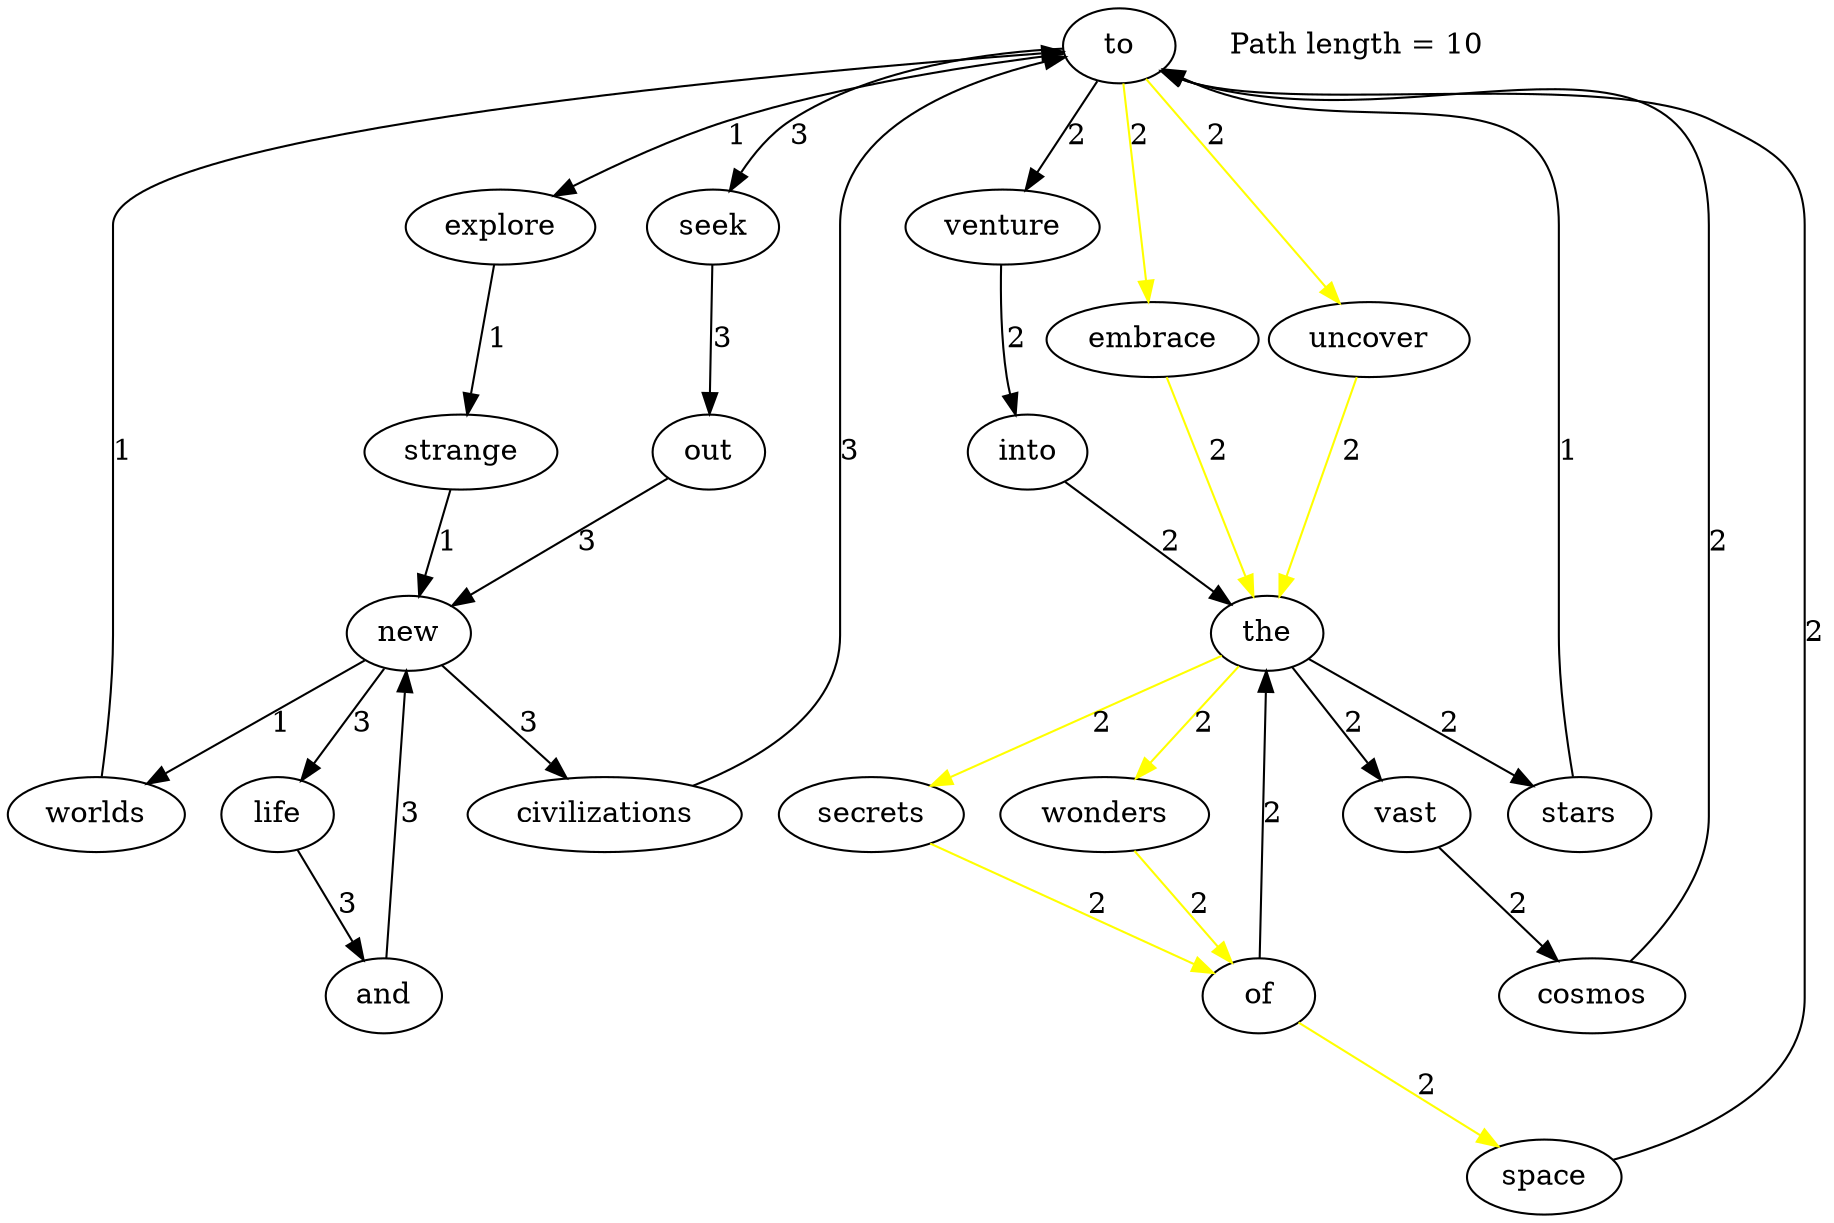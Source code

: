 digraph G {
    "to" [root=true];
    "new" -> "worlds" [label="1"];
    "new" -> "civilizations" [label="3"];
    "new" -> "life" [label="3"];
    "worlds" -> "to" [label="1"];
    "explore" -> "strange" [label="1"];
    "embrace" -> "the" [label="2", color="yellow"];
    "cosmos" -> "to" [label="2"];
    "uncover" -> "the" [label="2", color="yellow"];
    "stars" -> "to" [label="1"];
    "seek" -> "out" [label="3"];
    "secrets" -> "of" [label="2", color="yellow"];
    "strange" -> "new" [label="1"];
    "life" -> "and" [label="3"];
    "venture" -> "into" [label="2"];
    "space" -> "to" [label="2"];
    "out" -> "new" [label="3"];
    "the" -> "wonders" [label="2", color="yellow"];
    "the" -> "vast" [label="2"];
    "the" -> "stars" [label="2"];
    "the" -> "secrets" [label="2", color="yellow"];
    "into" -> "the" [label="2"];
    "wonders" -> "of" [label="2", color="yellow"];
    "and" -> "new" [label="3"];
    "of" -> "the" [label="2"];
    "of" -> "space" [label="2", color="yellow"];
    "to" -> "explore" [label="1"];
    "to" -> "embrace" [label="2", color="yellow"];
    "to" -> "uncover" [label="2", color="yellow"];
    "to" -> "seek" [label="3"];
    "to" -> "venture" [label="2"];
    "vast" -> "cosmos" [label="2"];
    "civilizations" -> "to" [label="3"];
    "Path length = 10" [label="Path length = 10", color="black", shape=none];
}

